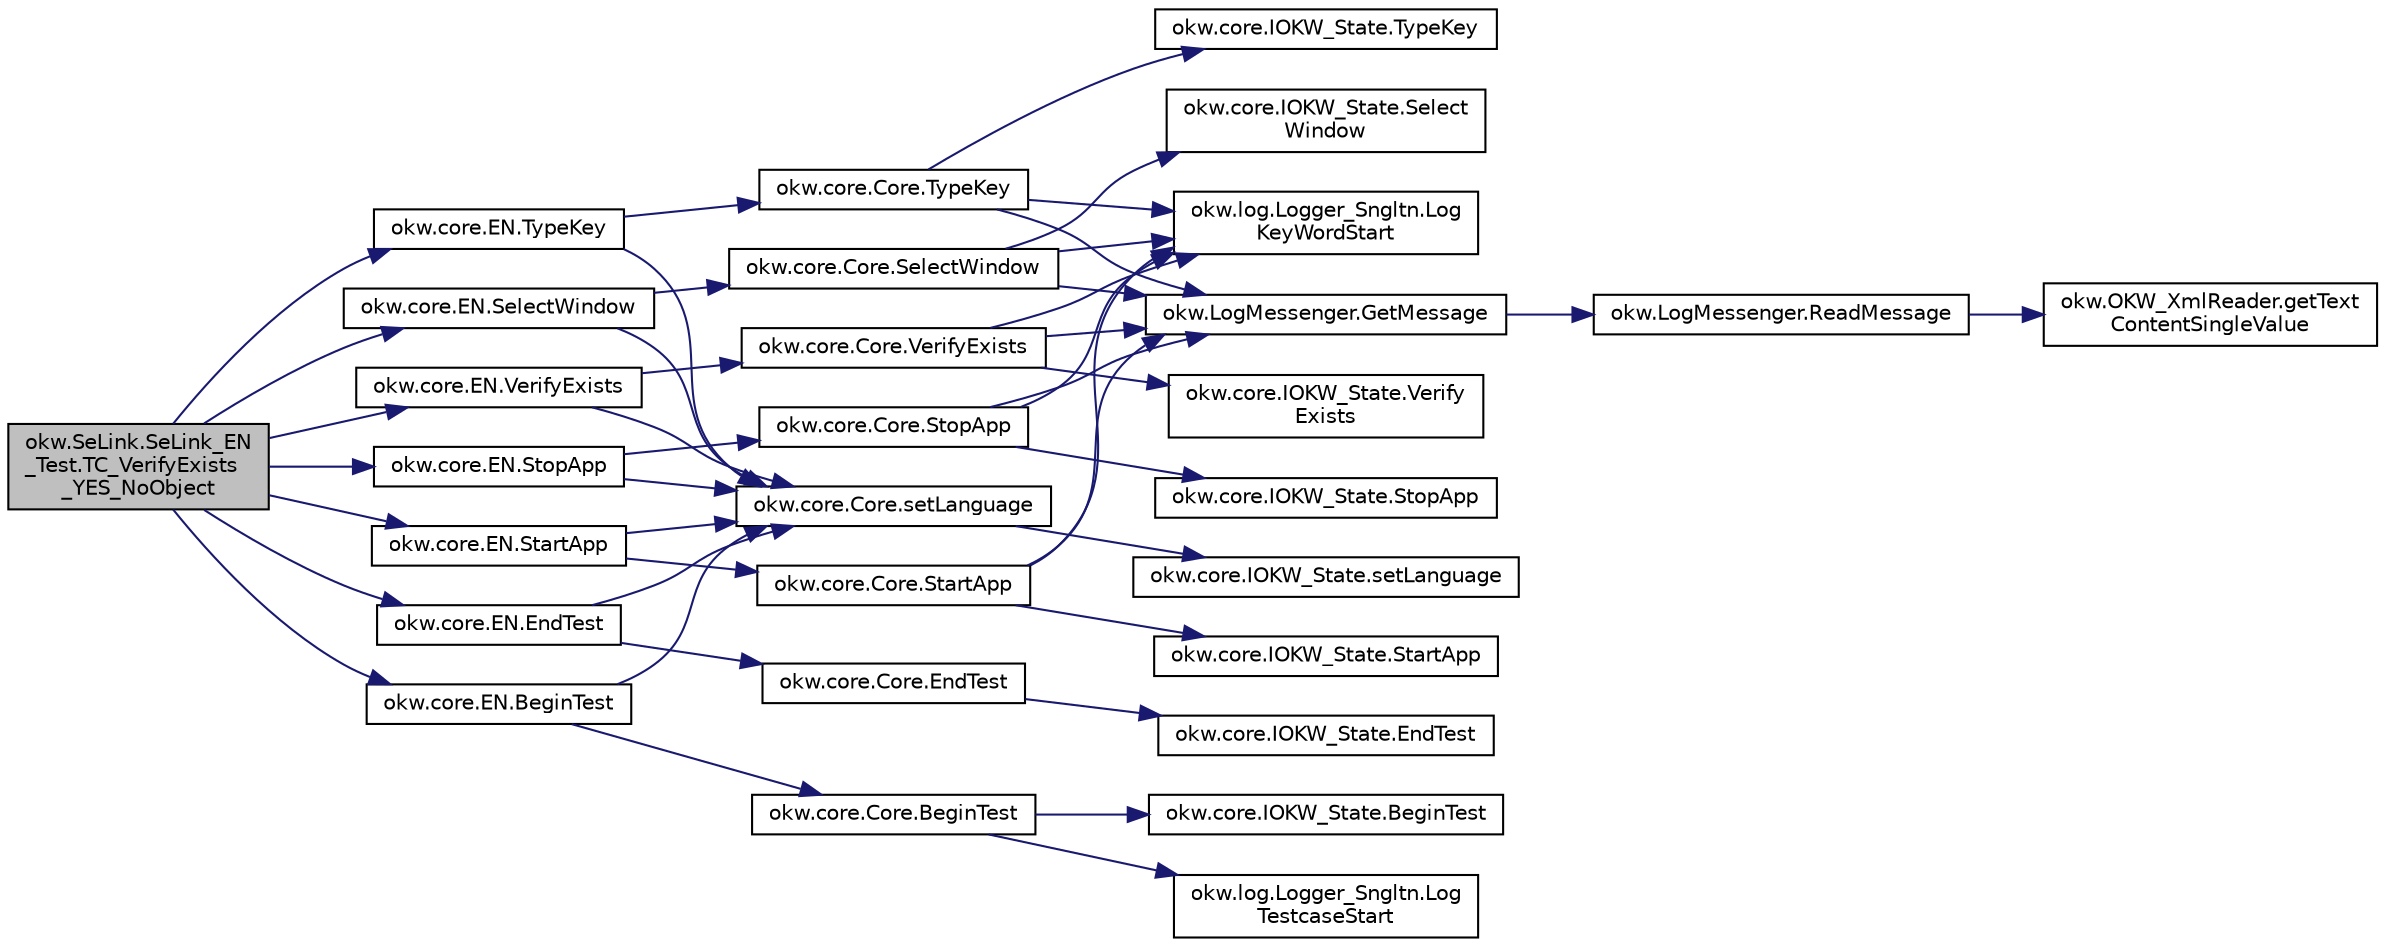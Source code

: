 digraph "okw.SeLink.SeLink_EN_Test.TC_VerifyExists_YES_NoObject"
{
 // INTERACTIVE_SVG=YES
 // LATEX_PDF_SIZE
  edge [fontname="Helvetica",fontsize="10",labelfontname="Helvetica",labelfontsize="10"];
  node [fontname="Helvetica",fontsize="10",shape=record];
  rankdir="LR";
  Node120 [label="okw.SeLink.SeLink_EN\l_Test.TC_VerifyExists\l_YES_NoObject",height=0.2,width=0.4,color="black", fillcolor="grey75", style="filled", fontcolor="black",tooltip="Prüft die Methode SeLink.VerifyExists."];
  Node120 -> Node121 [color="midnightblue",fontsize="10",style="solid",fontname="Helvetica"];
  Node121 [label="okw.core.EN.BeginTest",height=0.2,width=0.4,color="black", fillcolor="white", style="filled",URL="$classokw_1_1core_1_1_e_n.html#aef613b0a3e6bb8a9623984db145cae69",tooltip="Markiert den Anfang eines neuen Testfalls."];
  Node121 -> Node122 [color="midnightblue",fontsize="10",style="solid",fontname="Helvetica"];
  Node122 [label="okw.core.Core.setLanguage",height=0.2,width=0.4,color="black", fillcolor="white", style="filled",URL="$classokw_1_1core_1_1_core.html#ab4e0f723d27cb11c944ec4c82c426100",tooltip="Setzt die Sprache auf den gegebenen wert Language."];
  Node122 -> Node123 [color="midnightblue",fontsize="10",style="solid",fontname="Helvetica"];
  Node123 [label="okw.core.IOKW_State.setLanguage",height=0.2,width=0.4,color="black", fillcolor="white", style="filled",URL="$interfaceokw_1_1core_1_1_i_o_k_w___state.html#a866baa0bde08a47418f54d63bdb56097",tooltip="Interne Methode zum setzen der Sprache für die sprachabhängigen Ausgaben der Dokumentation (Log)."];
  Node121 -> Node124 [color="midnightblue",fontsize="10",style="solid",fontname="Helvetica"];
  Node124 [label="okw.core.Core.BeginTest",height=0.2,width=0.4,color="black", fillcolor="white", style="filled",URL="$classokw_1_1core_1_1_core.html#acfefe92468c9eb9e951846372726c4d8",tooltip="Markiert den Anfang eines neuen Testfalls."];
  Node124 -> Node125 [color="midnightblue",fontsize="10",style="solid",fontname="Helvetica"];
  Node125 [label="okw.log.Logger_Sngltn.Log\lTestcaseStart",height=0.2,width=0.4,color="black", fillcolor="white", style="filled",URL="$classokw_1_1log_1_1_logger___sngltn.html#a60f4ad59db847ae61df928f9920f3deb",tooltip="Ausgabe des Testfalls."];
  Node124 -> Node126 [color="midnightblue",fontsize="10",style="solid",fontname="Helvetica"];
  Node126 [label="okw.core.IOKW_State.BeginTest",height=0.2,width=0.4,color="black", fillcolor="white", style="filled",URL="$interfaceokw_1_1core_1_1_i_o_k_w___state.html#ae5480ddb1fc37eade5d899d335bc4b13",tooltip="Markiert den Anfang eines neuen Testfalls."];
  Node120 -> Node127 [color="midnightblue",fontsize="10",style="solid",fontname="Helvetica"];
  Node127 [label="okw.core.EN.StartApp",height=0.2,width=0.4,color="black", fillcolor="white", style="filled",URL="$classokw_1_1core_1_1_e_n.html#aaa7465ee7f135c724668d8b22dc2219f",tooltip="Startet die gegebene Anwendung."];
  Node127 -> Node122 [color="midnightblue",fontsize="10",style="solid",fontname="Helvetica"];
  Node127 -> Node128 [color="midnightblue",fontsize="10",style="solid",fontname="Helvetica"];
  Node128 [label="okw.core.Core.StartApp",height=0.2,width=0.4,color="black", fillcolor="white", style="filled",URL="$classokw_1_1core_1_1_core.html#ac20a22275b6aea1c4e551dce1fd0c1e9",tooltip="Startet die gegebene Anwendung."];
  Node128 -> Node129 [color="midnightblue",fontsize="10",style="solid",fontname="Helvetica"];
  Node129 [label="okw.log.Logger_Sngltn.Log\lKeyWordStart",height=0.2,width=0.4,color="black", fillcolor="white", style="filled",URL="$classokw_1_1log_1_1_logger___sngltn.html#a70ec25e200e00ecefc544e8fd371d2ef",tooltip="Ausgabe eines Schlüsselwortes."];
  Node128 -> Node130 [color="midnightblue",fontsize="10",style="solid",fontname="Helvetica"];
  Node130 [label="okw.LogMessenger.GetMessage",height=0.2,width=0.4,color="black", fillcolor="white", style="filled",URL="$classokw_1_1_log_messenger.html#af225d1f037d47b3b085175c09d78bdd2",tooltip="Holt die Log-Meldung für MethodeNmae/Textkey ohne weitere Parameter."];
  Node130 -> Node131 [color="midnightblue",fontsize="10",style="solid",fontname="Helvetica"];
  Node131 [label="okw.LogMessenger.ReadMessage",height=0.2,width=0.4,color="black", fillcolor="white", style="filled",URL="$classokw_1_1_log_messenger.html#a530cd6ab82ec82a04206a2e976ec06e3",tooltip="Interne Kernfunktion holt die Log-Meldung mit Platzhaltern aus der XML-Datei."];
  Node131 -> Node132 [color="midnightblue",fontsize="10",style="solid",fontname="Helvetica"];
  Node132 [label="okw.OKW_XmlReader.getText\lContentSingleValue",height=0.2,width=0.4,color="black", fillcolor="white", style="filled",URL="$classokw_1_1_o_k_w___xml_reader.html#ab920b5335a2e1429c14cc5f8e79f39eb",tooltip="Lies den TextContent eines Tag."];
  Node128 -> Node133 [color="midnightblue",fontsize="10",style="solid",fontname="Helvetica"];
  Node133 [label="okw.core.IOKW_State.StartApp",height=0.2,width=0.4,color="black", fillcolor="white", style="filled",URL="$interfaceokw_1_1core_1_1_i_o_k_w___state.html#a0ec9b7c60041061f1b01d85b703a27a8",tooltip="Startet die gegebene Anwendung."];
  Node120 -> Node134 [color="midnightblue",fontsize="10",style="solid",fontname="Helvetica"];
  Node134 [label="okw.core.EN.TypeKey",height=0.2,width=0.4,color="black", fillcolor="white", style="filled",URL="$classokw_1_1core_1_1_e_n.html#ae24d951e607b9b82af4f3b80e71285b9",tooltip="Tastatureingaben von Daten in das aktive Fensterobjekt."];
  Node134 -> Node122 [color="midnightblue",fontsize="10",style="solid",fontname="Helvetica"];
  Node134 -> Node135 [color="midnightblue",fontsize="10",style="solid",fontname="Helvetica"];
  Node135 [label="okw.core.Core.TypeKey",height=0.2,width=0.4,color="black", fillcolor="white", style="filled",URL="$classokw_1_1core_1_1_core.html#ad09bf3a237b88913dbe9ebc228db1cf3",tooltip="Tastatureingaben von Daten in das aktive Fensterobjekt."];
  Node135 -> Node129 [color="midnightblue",fontsize="10",style="solid",fontname="Helvetica"];
  Node135 -> Node130 [color="midnightblue",fontsize="10",style="solid",fontname="Helvetica"];
  Node135 -> Node136 [color="midnightblue",fontsize="10",style="solid",fontname="Helvetica"];
  Node136 [label="okw.core.IOKW_State.TypeKey",height=0.2,width=0.4,color="black", fillcolor="white", style="filled",URL="$interfaceokw_1_1core_1_1_i_o_k_w___state.html#a0466b45ed636074a1b6cd52de6b5fdd6",tooltip="Tastatureingaben von Daten in das aktive Fensterobjekt."];
  Node120 -> Node137 [color="midnightblue",fontsize="10",style="solid",fontname="Helvetica"];
  Node137 [label="okw.core.EN.SelectWindow",height=0.2,width=0.4,color="black", fillcolor="white", style="filled",URL="$classokw_1_1core_1_1_e_n.html#a2b61c2b39a9cfdbdfd25fe0e3d43785b",tooltip="Setzt den Kontext auf das gegebene Fenster."];
  Node137 -> Node122 [color="midnightblue",fontsize="10",style="solid",fontname="Helvetica"];
  Node137 -> Node138 [color="midnightblue",fontsize="10",style="solid",fontname="Helvetica"];
  Node138 [label="okw.core.Core.SelectWindow",height=0.2,width=0.4,color="black", fillcolor="white", style="filled",URL="$classokw_1_1core_1_1_core.html#a6a68660eb5e34965522896e2a5c48314",tooltip="Setzt den Kontext auf das gegebene Fenster."];
  Node138 -> Node129 [color="midnightblue",fontsize="10",style="solid",fontname="Helvetica"];
  Node138 -> Node130 [color="midnightblue",fontsize="10",style="solid",fontname="Helvetica"];
  Node138 -> Node139 [color="midnightblue",fontsize="10",style="solid",fontname="Helvetica"];
  Node139 [label="okw.core.IOKW_State.Select\lWindow",height=0.2,width=0.4,color="black", fillcolor="white", style="filled",URL="$interfaceokw_1_1core_1_1_i_o_k_w___state.html#ad4fc9610ed5b1176590a45b55e6ac7f0",tooltip="Setzt den Kontext auf das gegebene Fenster."];
  Node120 -> Node140 [color="midnightblue",fontsize="10",style="solid",fontname="Helvetica"];
  Node140 [label="okw.core.EN.VerifyExists",height=0.2,width=0.4,color="black", fillcolor="white", style="filled",URL="$classokw_1_1core_1_1_e_n.html#afbdb32a44d83abbf58222e5920004f28",tooltip="Prüft, ob das gegebene Objekt existiert."];
  Node140 -> Node122 [color="midnightblue",fontsize="10",style="solid",fontname="Helvetica"];
  Node140 -> Node141 [color="midnightblue",fontsize="10",style="solid",fontname="Helvetica"];
  Node141 [label="okw.core.Core.VerifyExists",height=0.2,width=0.4,color="black", fillcolor="white", style="filled",URL="$classokw_1_1core_1_1_core.html#a47af0e08b2bde199fc5d10dee040ac1b",tooltip="Prüft, ob das gegebene Objekt existiert."];
  Node141 -> Node129 [color="midnightblue",fontsize="10",style="solid",fontname="Helvetica"];
  Node141 -> Node130 [color="midnightblue",fontsize="10",style="solid",fontname="Helvetica"];
  Node141 -> Node142 [color="midnightblue",fontsize="10",style="solid",fontname="Helvetica"];
  Node142 [label="okw.core.IOKW_State.Verify\lExists",height=0.2,width=0.4,color="black", fillcolor="white", style="filled",URL="$interfaceokw_1_1core_1_1_i_o_k_w___state.html#aac781d7e7b1f3ea4ca2d138733f7f2f6",tooltip="Prüft, ob das gegebene Objekt existiert."];
  Node120 -> Node143 [color="midnightblue",fontsize="10",style="solid",fontname="Helvetica"];
  Node143 [label="okw.core.EN.StopApp",height=0.2,width=0.4,color="black", fillcolor="white", style="filled",URL="$classokw_1_1core_1_1_e_n.html#aba06d28c60512e1dc55902403abbd3f6",tooltip="Beendet eine gegebene Anwendung."];
  Node143 -> Node122 [color="midnightblue",fontsize="10",style="solid",fontname="Helvetica"];
  Node143 -> Node144 [color="midnightblue",fontsize="10",style="solid",fontname="Helvetica"];
  Node144 [label="okw.core.Core.StopApp",height=0.2,width=0.4,color="black", fillcolor="white", style="filled",URL="$classokw_1_1core_1_1_core.html#a13d953a145a5e1bc776785f8433ba69c",tooltip="Beendet eine gegebene Anwendung."];
  Node144 -> Node129 [color="midnightblue",fontsize="10",style="solid",fontname="Helvetica"];
  Node144 -> Node130 [color="midnightblue",fontsize="10",style="solid",fontname="Helvetica"];
  Node144 -> Node145 [color="midnightblue",fontsize="10",style="solid",fontname="Helvetica"];
  Node145 [label="okw.core.IOKW_State.StopApp",height=0.2,width=0.4,color="black", fillcolor="white", style="filled",URL="$interfaceokw_1_1core_1_1_i_o_k_w___state.html#a789e33be9253edfccfe5654f537cf52a",tooltip="Beendet eine gegebene Anwendung."];
  Node120 -> Node146 [color="midnightblue",fontsize="10",style="solid",fontname="Helvetica"];
  Node146 [label="okw.core.EN.EndTest",height=0.2,width=0.4,color="black", fillcolor="white", style="filled",URL="$classokw_1_1core_1_1_e_n.html#aa51cc1227f749efca4fd2801f5cb664f",tooltip="Signalisiert das Ende eines Testfalls."];
  Node146 -> Node122 [color="midnightblue",fontsize="10",style="solid",fontname="Helvetica"];
  Node146 -> Node147 [color="midnightblue",fontsize="10",style="solid",fontname="Helvetica"];
  Node147 [label="okw.core.Core.EndTest",height=0.2,width=0.4,color="black", fillcolor="white", style="filled",URL="$classokw_1_1core_1_1_core.html#abf0b4a4074d5292675319eb0045fcb9c",tooltip="Signalisiert das Ende eines Testfalls."];
  Node147 -> Node148 [color="midnightblue",fontsize="10",style="solid",fontname="Helvetica"];
  Node148 [label="okw.core.IOKW_State.EndTest",height=0.2,width=0.4,color="black", fillcolor="white", style="filled",URL="$interfaceokw_1_1core_1_1_i_o_k_w___state.html#ac0b681eddd02ac39ff0c4970a634a186",tooltip="Signalisiert das Ende eines Testfalls."];
}

